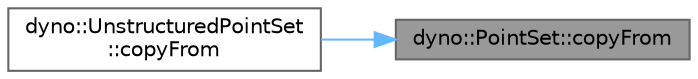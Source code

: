 digraph "dyno::PointSet::copyFrom"
{
 // LATEX_PDF_SIZE
  bgcolor="transparent";
  edge [fontname=Helvetica,fontsize=10,labelfontname=Helvetica,labelfontsize=10];
  node [fontname=Helvetica,fontsize=10,shape=box,height=0.2,width=0.4];
  rankdir="RL";
  Node1 [id="Node000001",label="dyno::PointSet::copyFrom",height=0.2,width=0.4,color="gray40", fillcolor="grey60", style="filled", fontcolor="black",tooltip=" "];
  Node1 -> Node2 [id="edge1_Node000001_Node000002",dir="back",color="steelblue1",style="solid",tooltip=" "];
  Node2 [id="Node000002",label="dyno::UnstructuredPointSet\l::copyFrom",height=0.2,width=0.4,color="grey40", fillcolor="white", style="filled",URL="$classdyno_1_1_unstructured_point_set.html#a40670c4a3438d241542c0fd0c68b0b6e",tooltip=" "];
}
